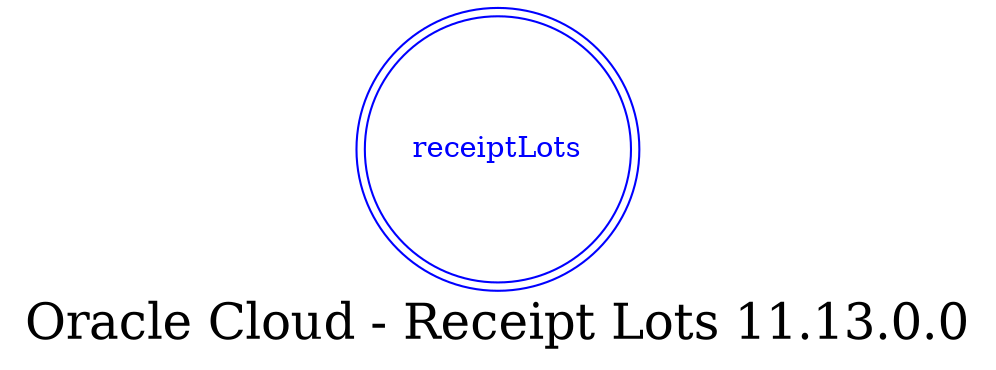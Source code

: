 digraph LexiconGraph {
graph[label="Oracle Cloud - Receipt Lots 11.13.0.0", fontsize=24]
splines=true
"receiptLots" [color=blue, fontcolor=blue, shape=doublecircle]
}
